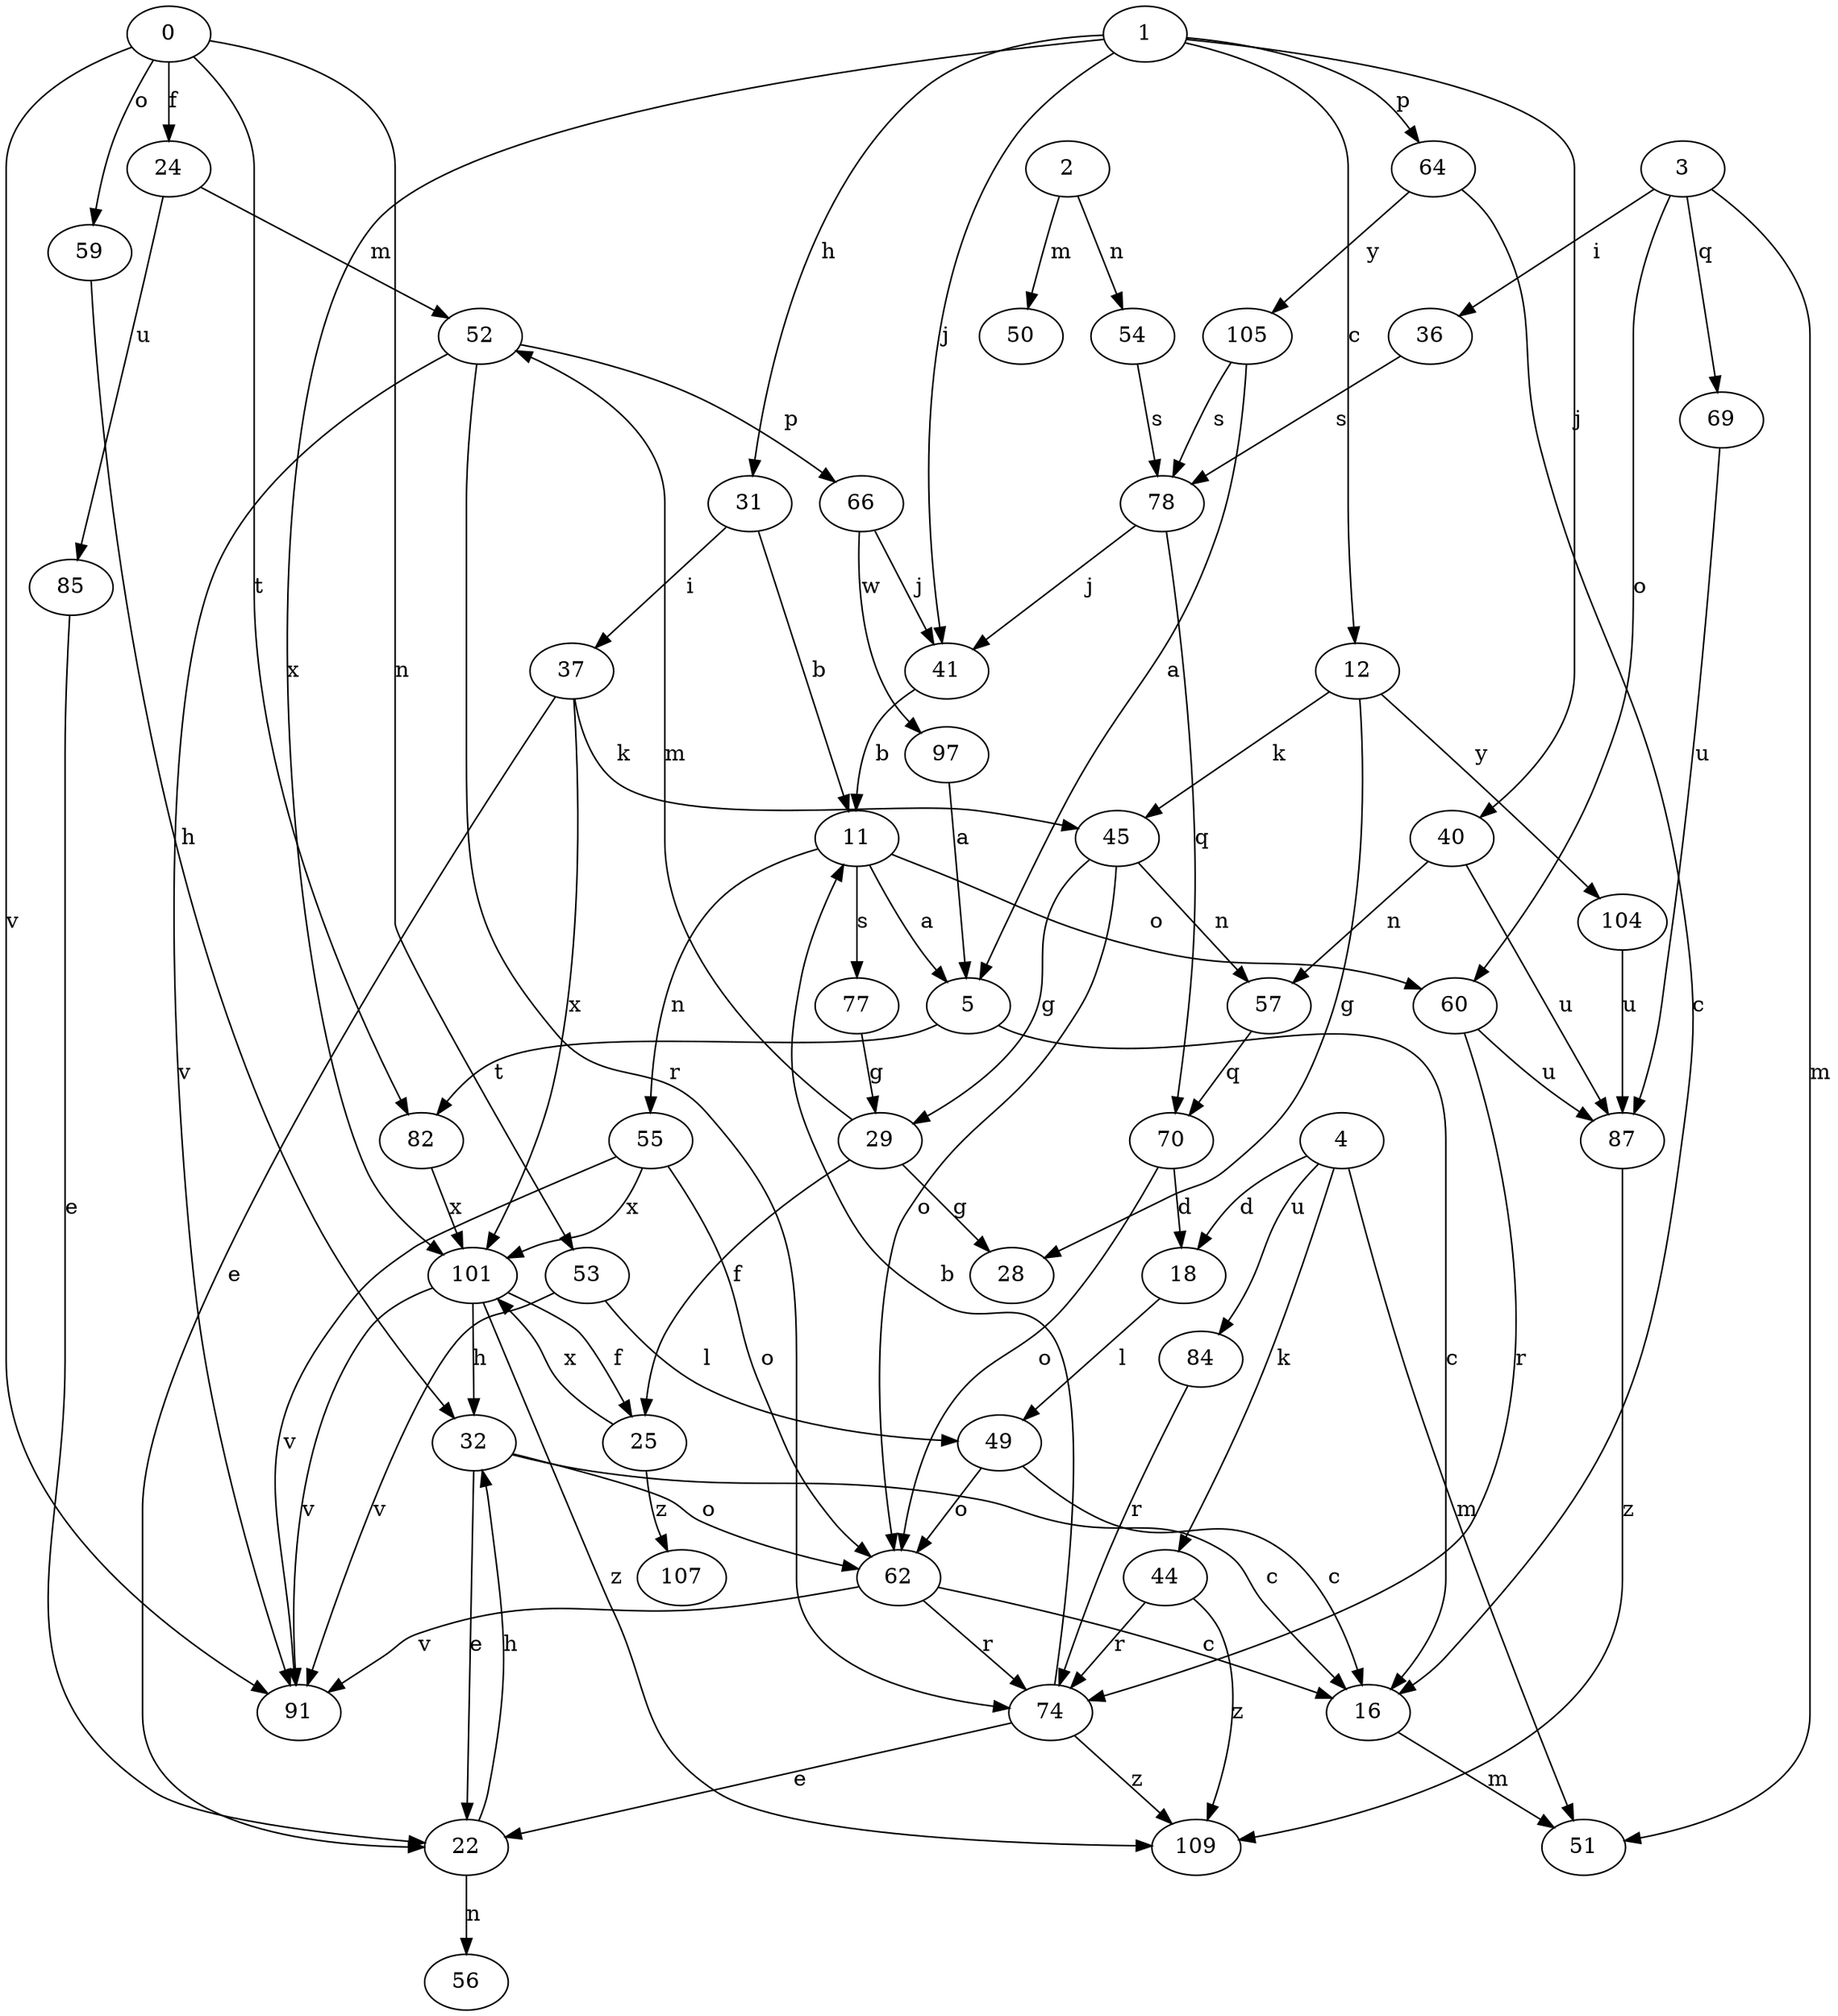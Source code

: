 strict digraph  {
0;
1;
2;
3;
4;
5;
11;
12;
16;
18;
22;
24;
25;
28;
29;
31;
32;
36;
37;
40;
41;
44;
45;
49;
50;
51;
52;
53;
54;
55;
56;
57;
59;
60;
62;
64;
66;
69;
70;
74;
77;
78;
82;
84;
85;
87;
91;
97;
101;
104;
105;
107;
109;
0 -> 24  [label=f];
0 -> 53  [label=n];
0 -> 59  [label=o];
0 -> 82  [label=t];
0 -> 91  [label=v];
1 -> 12  [label=c];
1 -> 31  [label=h];
1 -> 40  [label=j];
1 -> 41  [label=j];
1 -> 64  [label=p];
1 -> 101  [label=x];
2 -> 50  [label=m];
2 -> 54  [label=n];
3 -> 36  [label=i];
3 -> 51  [label=m];
3 -> 60  [label=o];
3 -> 69  [label=q];
4 -> 18  [label=d];
4 -> 44  [label=k];
4 -> 51  [label=m];
4 -> 84  [label=u];
5 -> 16  [label=c];
5 -> 82  [label=t];
11 -> 5  [label=a];
11 -> 55  [label=n];
11 -> 60  [label=o];
11 -> 77  [label=s];
12 -> 28  [label=g];
12 -> 45  [label=k];
12 -> 104  [label=y];
16 -> 51  [label=m];
18 -> 49  [label=l];
22 -> 32  [label=h];
22 -> 56  [label=n];
24 -> 52  [label=m];
24 -> 85  [label=u];
25 -> 101  [label=x];
25 -> 107  [label=z];
29 -> 25  [label=f];
29 -> 28  [label=g];
29 -> 52  [label=m];
31 -> 11  [label=b];
31 -> 37  [label=i];
32 -> 16  [label=c];
32 -> 22  [label=e];
32 -> 62  [label=o];
36 -> 78  [label=s];
37 -> 22  [label=e];
37 -> 45  [label=k];
37 -> 101  [label=x];
40 -> 57  [label=n];
40 -> 87  [label=u];
41 -> 11  [label=b];
44 -> 74  [label=r];
44 -> 109  [label=z];
45 -> 29  [label=g];
45 -> 57  [label=n];
45 -> 62  [label=o];
49 -> 16  [label=c];
49 -> 62  [label=o];
52 -> 66  [label=p];
52 -> 74  [label=r];
52 -> 91  [label=v];
53 -> 49  [label=l];
53 -> 91  [label=v];
54 -> 78  [label=s];
55 -> 62  [label=o];
55 -> 91  [label=v];
55 -> 101  [label=x];
57 -> 70  [label=q];
59 -> 32  [label=h];
60 -> 74  [label=r];
60 -> 87  [label=u];
62 -> 16  [label=c];
62 -> 74  [label=r];
62 -> 91  [label=v];
64 -> 16  [label=c];
64 -> 105  [label=y];
66 -> 41  [label=j];
66 -> 97  [label=w];
69 -> 87  [label=u];
70 -> 18  [label=d];
70 -> 62  [label=o];
74 -> 11  [label=b];
74 -> 22  [label=e];
74 -> 109  [label=z];
77 -> 29  [label=g];
78 -> 41  [label=j];
78 -> 70  [label=q];
82 -> 101  [label=x];
84 -> 74  [label=r];
85 -> 22  [label=e];
87 -> 109  [label=z];
97 -> 5  [label=a];
101 -> 25  [label=f];
101 -> 32  [label=h];
101 -> 91  [label=v];
101 -> 109  [label=z];
104 -> 87  [label=u];
105 -> 5  [label=a];
105 -> 78  [label=s];
}
